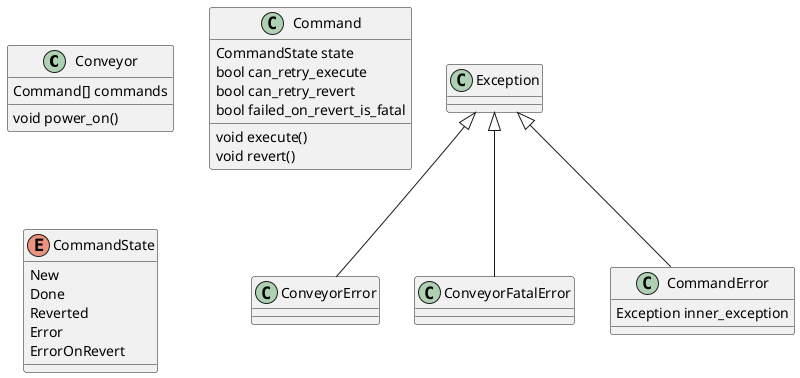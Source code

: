 @startuml

class Conveyor {
    Command[] commands
    void power_on()
}

class Command {
  CommandState state
  void execute()
  void revert()
  bool can_retry_execute
  bool can_retry_revert
  bool failed_on_revert_is_fatal
}

enum CommandState {
    New
    Done
    Reverted
    Error
    ErrorOnRevert
}

class ConveyorError {
}

class ConveyorFatalError{
}

class CommandError{
    Exception inner_exception
}

Exception <|-- ConveyorError
Exception <|-- ConveyorFatalError
Exception <|-- CommandError


@enduml